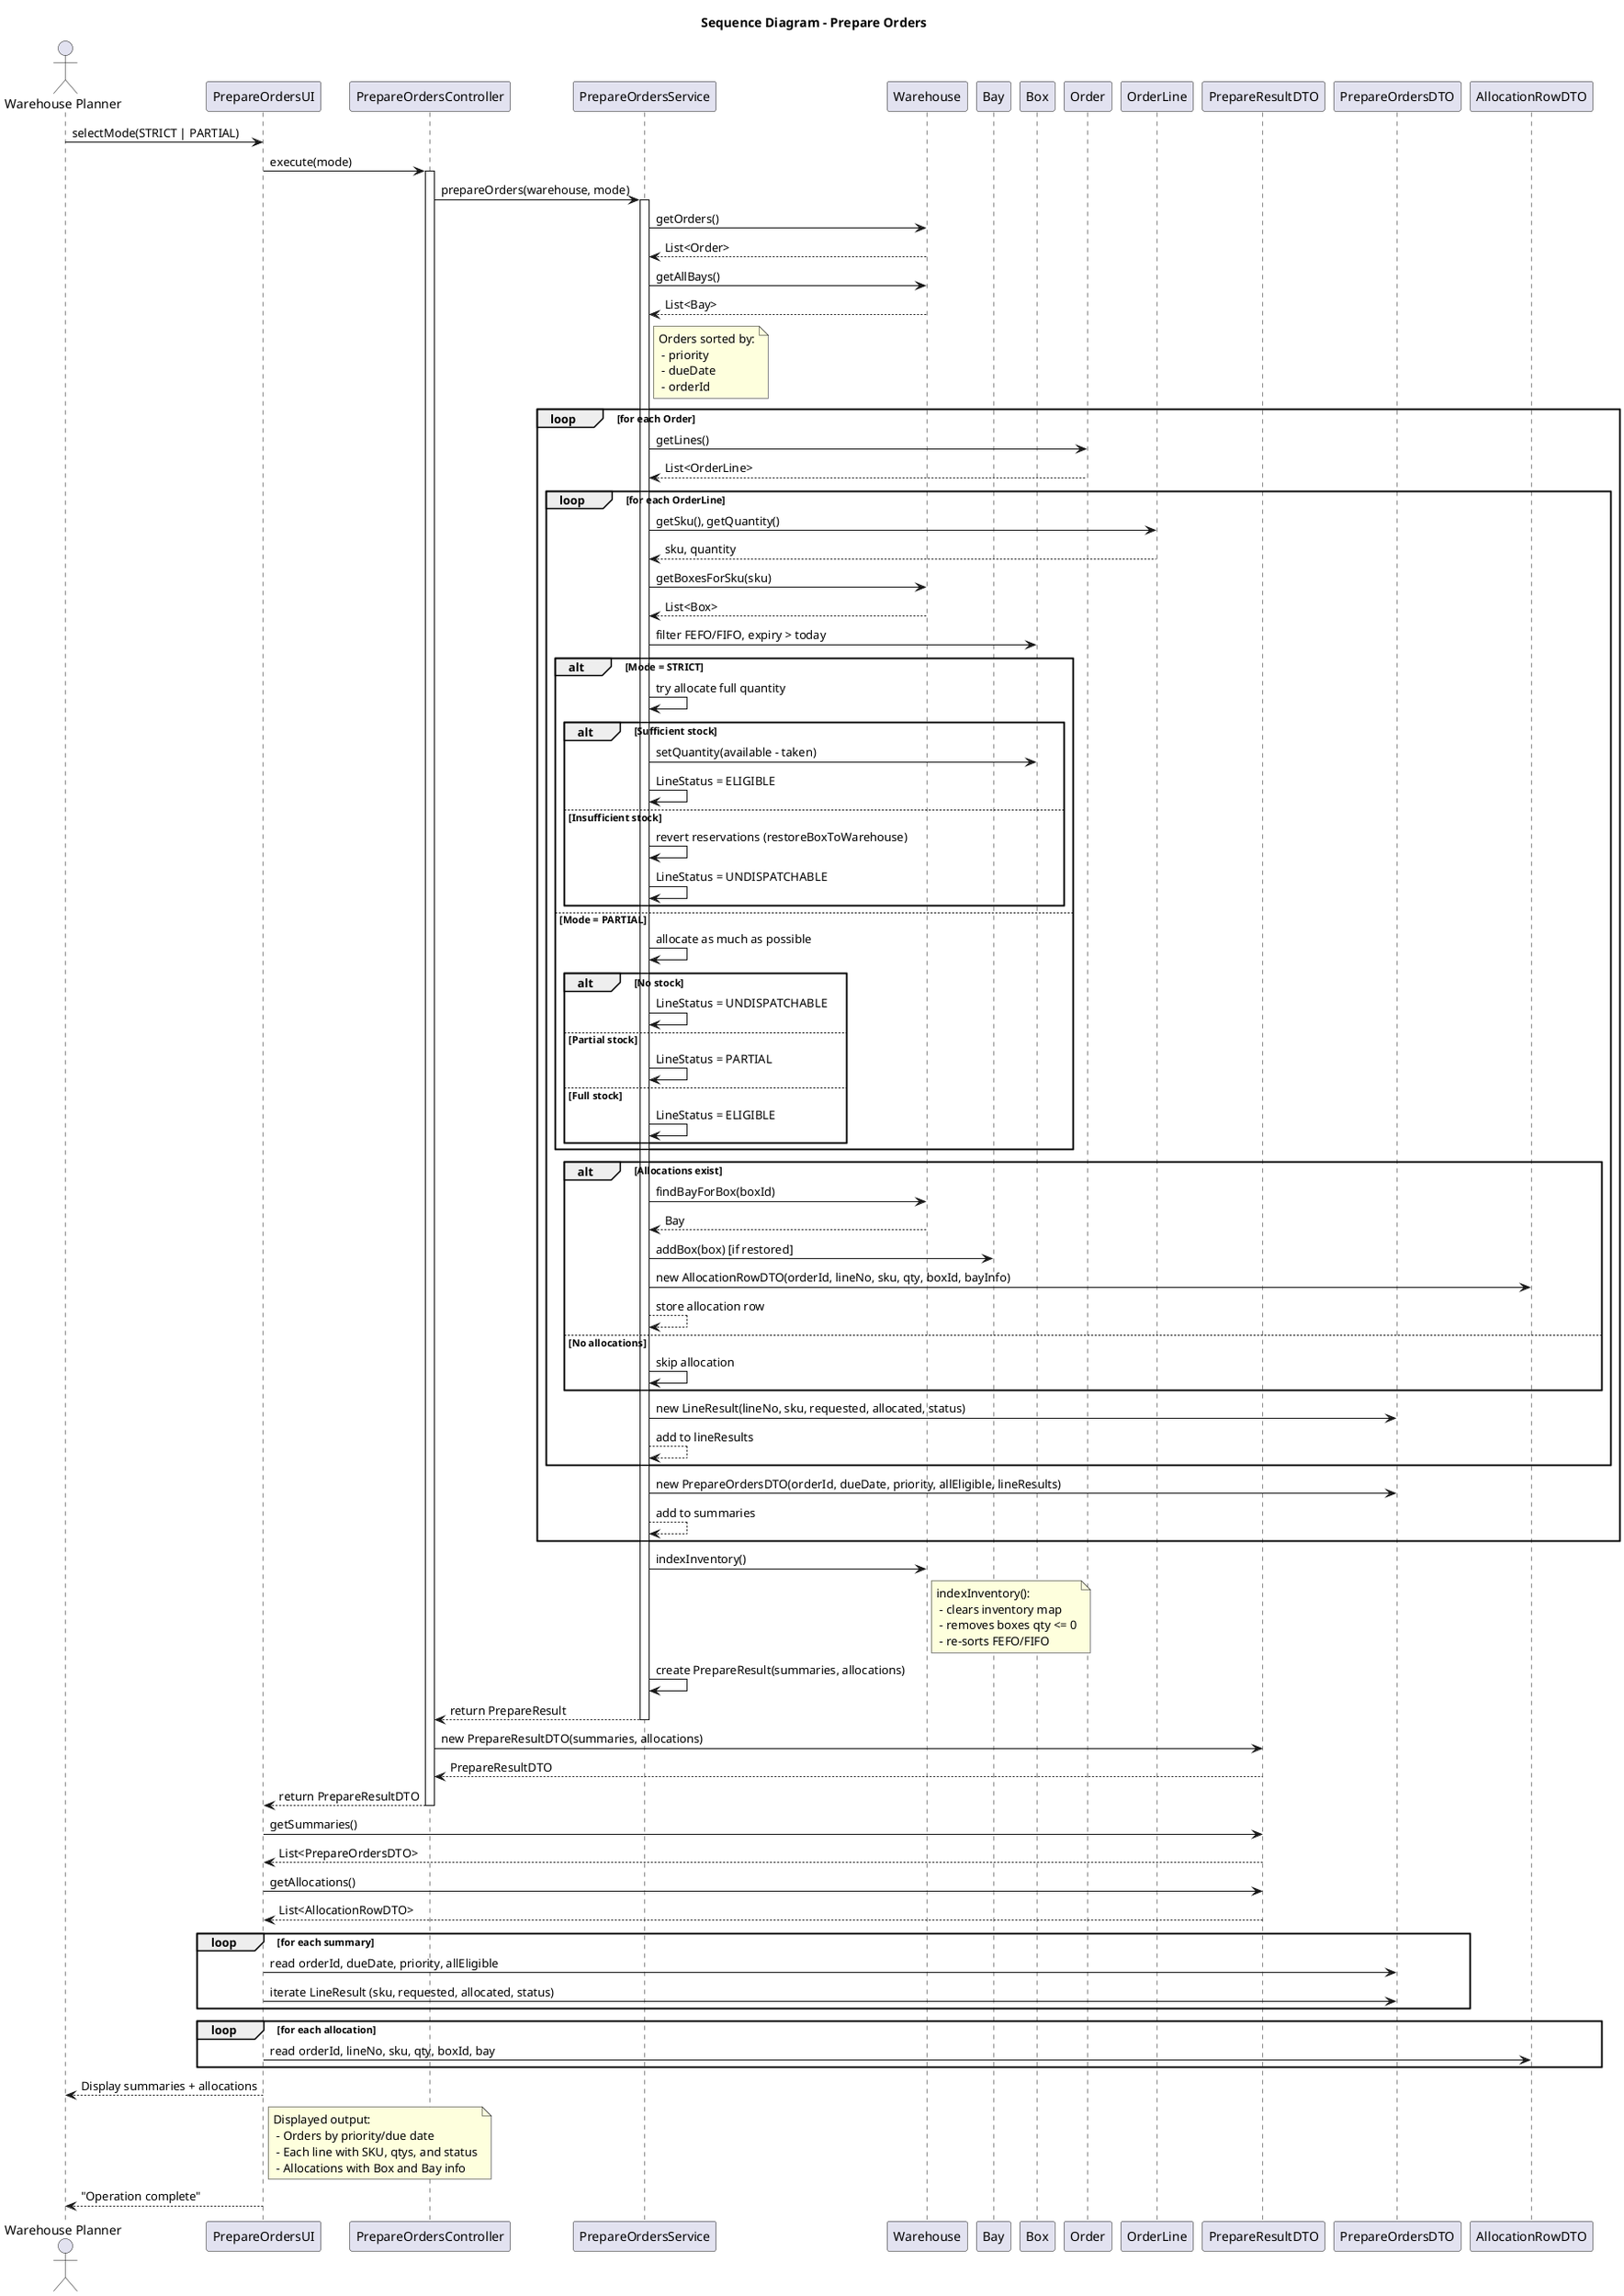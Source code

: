 @startuml

title Sequence Diagram – Prepare Orders

actor "Warehouse Planner" as WP
participant "PrepareOrdersUI" as UI
participant "PrepareOrdersController" as CTRL
participant "PrepareOrdersService" as SRV
participant "Warehouse" as WH
participant "Bay" as BAY
participant "Box" as BOX
participant "Order" as ORD
participant "OrderLine" as LINE
participant "PrepareResultDTO" as DTO_Result
participant "PrepareOrdersDTO" as DTO_Summary
participant "AllocationRowDTO" as DTO_Alloc

WP -> UI: selectMode(STRICT | PARTIAL)
UI -> CTRL: execute(mode)
activate CTRL

CTRL -> SRV: prepareOrders(warehouse, mode)
activate SRV

SRV -> WH: getOrders()
WH --> SRV: List<Order>
SRV -> WH: getAllBays()
WH --> SRV: List<Bay>
note right of SRV
Orders sorted by:
 - priority
 - dueDate
 - orderId
end note

loop for each Order
    SRV -> ORD: getLines()
    ORD --> SRV: List<OrderLine>

    loop for each OrderLine
        SRV -> LINE: getSku(), getQuantity()
        LINE --> SRV: sku, quantity

        SRV -> WH: getBoxesForSku(sku)
        WH --> SRV: List<Box>
        SRV -> BOX: filter FEFO/FIFO, expiry > today

        alt Mode = STRICT
            SRV -> SRV: try allocate full quantity
            alt Sufficient stock
                SRV -> BOX: setQuantity(available - taken)
                SRV -> SRV: LineStatus = ELIGIBLE
            else Insufficient stock
                SRV -> SRV: revert reservations (restoreBoxToWarehouse)
                SRV -> SRV: LineStatus = UNDISPATCHABLE
            end

        else Mode = PARTIAL
            SRV -> SRV: allocate as much as possible
            alt No stock
                SRV -> SRV: LineStatus = UNDISPATCHABLE
            else Partial stock
                SRV -> SRV: LineStatus = PARTIAL
            else Full stock
                SRV -> SRV: LineStatus = ELIGIBLE
            end
        end

        alt Allocations exist
            SRV -> WH: findBayForBox(boxId)
            WH --> SRV: Bay
            SRV -> BAY: addBox(box) [if restored]
            SRV -> DTO_Alloc: new AllocationRowDTO(orderId, lineNo, sku, qty, boxId, bayInfo)
            SRV --> SRV: store allocation row
        else No allocations
            SRV -> SRV: skip allocation
        end

        SRV -> DTO_Summary: new LineResult(lineNo, sku, requested, allocated, status)
        SRV --> SRV: add to lineResults
    end

    SRV -> DTO_Summary: new PrepareOrdersDTO(orderId, dueDate, priority, allEligible, lineResults)
    SRV --> SRV: add to summaries
end

SRV -> WH: indexInventory()
note right of WH
indexInventory():
 - clears inventory map
 - removes boxes qty <= 0
 - re-sorts FEFO/FIFO
end note

SRV -> SRV: create PrepareResult(summaries, allocations)
SRV --> CTRL: return PrepareResult
deactivate SRV

CTRL -> DTO_Result: new PrepareResultDTO(summaries, allocations)
DTO_Result --> CTRL: PrepareResultDTO
CTRL --> UI: return PrepareResultDTO
deactivate CTRL

UI -> DTO_Result: getSummaries()
DTO_Result --> UI: List<PrepareOrdersDTO>
UI -> DTO_Result: getAllocations()
DTO_Result --> UI: List<AllocationRowDTO>

loop for each summary
    UI -> DTO_Summary: read orderId, dueDate, priority, allEligible
    UI -> DTO_Summary: iterate LineResult (sku, requested, allocated, status)
end
loop for each allocation
    UI -> DTO_Alloc: read orderId, lineNo, sku, qty, boxId, bay
end

UI --> WP: Display summaries + allocations
note right of UI
Displayed output:
 - Orders by priority/due date
 - Each line with SKU, qtys, and status
 - Allocations with Box and Bay info
end note

WP <-- UI: "Operation complete"

@enduml